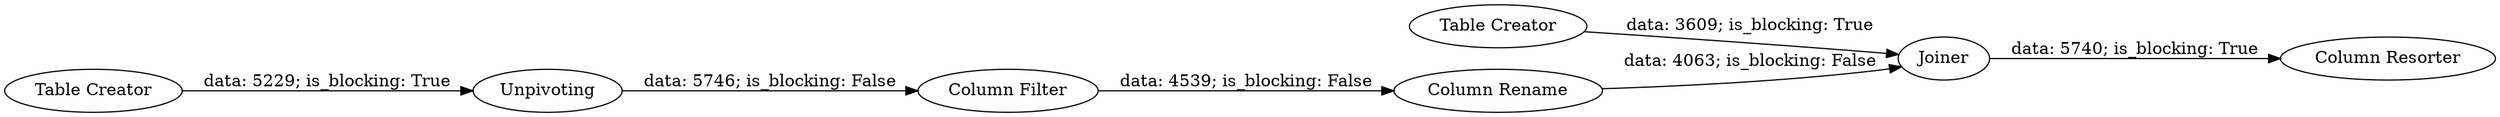 digraph {
	"-5516364608175738143_3" [label=Unpivoting]
	"-5516364608175738143_7" [label="Column Resorter"]
	"-5516364608175738143_4" [label="Column Filter"]
	"-5516364608175738143_5" [label="Column Rename"]
	"-5516364608175738143_1" [label="Table Creator"]
	"-5516364608175738143_6" [label=Joiner]
	"-5516364608175738143_2" [label="Table Creator"]
	"-5516364608175738143_5" -> "-5516364608175738143_6" [label="data: 4063; is_blocking: False"]
	"-5516364608175738143_6" -> "-5516364608175738143_7" [label="data: 5740; is_blocking: True"]
	"-5516364608175738143_3" -> "-5516364608175738143_4" [label="data: 5746; is_blocking: False"]
	"-5516364608175738143_1" -> "-5516364608175738143_6" [label="data: 3609; is_blocking: True"]
	"-5516364608175738143_2" -> "-5516364608175738143_3" [label="data: 5229; is_blocking: True"]
	"-5516364608175738143_4" -> "-5516364608175738143_5" [label="data: 4539; is_blocking: False"]
	rankdir=LR
}

